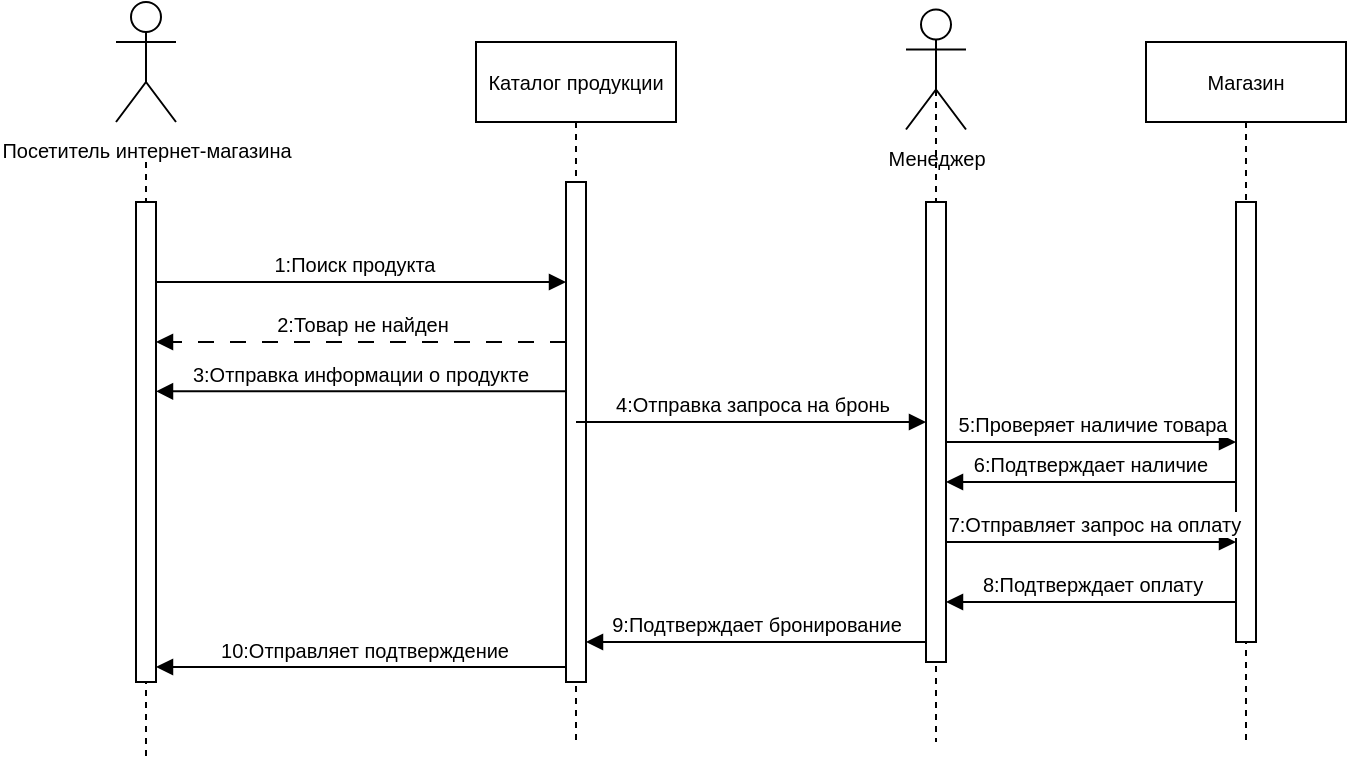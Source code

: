 <mxfile version="24.6.3" type="device">
  <diagram name="Page-1" id="2YBvvXClWsGukQMizWep">
    <mxGraphModel dx="1972" dy="645" grid="1" gridSize="10" guides="1" tooltips="1" connect="1" arrows="1" fold="1" page="1" pageScale="1" pageWidth="850" pageHeight="1100" math="0" shadow="0">
      <root>
        <mxCell id="0" />
        <mxCell id="1" parent="0" />
        <mxCell id="aM9ryv3xv72pqoxQDRHE-1" value="&lt;font style=&quot;font-size: 10px;&quot;&gt;Каталог продукции&lt;/font&gt;" style="shape=umlLifeline;perimeter=lifelinePerimeter;whiteSpace=wrap;html=1;container=0;dropTarget=0;collapsible=0;recursiveResize=0;outlineConnect=0;portConstraint=eastwest;newEdgeStyle={&quot;edgeStyle&quot;:&quot;elbowEdgeStyle&quot;,&quot;elbow&quot;:&quot;vertical&quot;,&quot;curved&quot;:0,&quot;rounded&quot;:0};" parent="1" vertex="1">
          <mxGeometry x="40" y="40" width="100" height="350" as="geometry" />
        </mxCell>
        <mxCell id="aM9ryv3xv72pqoxQDRHE-2" value="" style="html=1;points=[];perimeter=orthogonalPerimeter;outlineConnect=0;targetShapes=umlLifeline;portConstraint=eastwest;newEdgeStyle={&quot;edgeStyle&quot;:&quot;elbowEdgeStyle&quot;,&quot;elbow&quot;:&quot;vertical&quot;,&quot;curved&quot;:0,&quot;rounded&quot;:0};" parent="aM9ryv3xv72pqoxQDRHE-1" vertex="1">
          <mxGeometry x="45" y="70" width="10" height="250" as="geometry" />
        </mxCell>
        <mxCell id="aM9ryv3xv72pqoxQDRHE-5" value="" style="shape=umlLifeline;perimeter=lifelinePerimeter;whiteSpace=wrap;html=1;container=0;dropTarget=0;collapsible=0;recursiveResize=0;outlineConnect=0;portConstraint=eastwest;newEdgeStyle={&quot;edgeStyle&quot;:&quot;elbowEdgeStyle&quot;,&quot;elbow&quot;:&quot;vertical&quot;,&quot;curved&quot;:0,&quot;rounded&quot;:0};size=0;" parent="1" vertex="1">
          <mxGeometry x="220" y="40" width="100" height="350" as="geometry" />
        </mxCell>
        <mxCell id="aM9ryv3xv72pqoxQDRHE-6" value="" style="html=1;points=[];perimeter=orthogonalPerimeter;outlineConnect=0;targetShapes=umlLifeline;portConstraint=eastwest;newEdgeStyle={&quot;edgeStyle&quot;:&quot;elbowEdgeStyle&quot;,&quot;elbow&quot;:&quot;vertical&quot;,&quot;curved&quot;:0,&quot;rounded&quot;:0};" parent="aM9ryv3xv72pqoxQDRHE-5" vertex="1">
          <mxGeometry x="45" y="80" width="10" height="230" as="geometry" />
        </mxCell>
        <mxCell id="aM9ryv3xv72pqoxQDRHE-7" value="&lt;font style=&quot;font-size: 10px;&quot;&gt;4:Отправка запроса на бронь&lt;/font&gt;" style="html=1;verticalAlign=bottom;endArrow=block;edgeStyle=elbowEdgeStyle;elbow=vertical;curved=0;rounded=0;" parent="1" target="aM9ryv3xv72pqoxQDRHE-6" edge="1">
          <mxGeometry x="-0.002" relative="1" as="geometry">
            <mxPoint x="90" y="230" as="sourcePoint" />
            <Array as="points">
              <mxPoint x="170" y="230" />
            </Array>
            <mxPoint x="260" y="230" as="targetPoint" />
            <mxPoint as="offset" />
          </mxGeometry>
        </mxCell>
        <mxCell id="aM9ryv3xv72pqoxQDRHE-9" value="&lt;font style=&quot;font-size: 10px;&quot;&gt;9:Подтверждает бронирование&lt;/font&gt;" style="html=1;verticalAlign=bottom;endArrow=block;edgeStyle=elbowEdgeStyle;elbow=vertical;curved=0;rounded=0;" parent="1" edge="1" target="aM9ryv3xv72pqoxQDRHE-2" source="aM9ryv3xv72pqoxQDRHE-6">
          <mxGeometry x="0.004" relative="1" as="geometry">
            <mxPoint x="260.0" y="340" as="sourcePoint" />
            <Array as="points">
              <mxPoint x="185" y="340" />
            </Array>
            <mxPoint x="90.0" y="340" as="targetPoint" />
            <mxPoint as="offset" />
          </mxGeometry>
        </mxCell>
        <mxCell id="3Kc0W-IJfBmojR4VnYcj-1" value="&lt;font style=&quot;font-size: 10px;&quot;&gt;3:Отправка информации о продукте&lt;/font&gt;" style="html=1;verticalAlign=bottom;endArrow=block;edgeStyle=elbowEdgeStyle;elbow=horizontal;curved=0;rounded=0;" parent="1" edge="1">
          <mxGeometry x="0.003" relative="1" as="geometry">
            <mxPoint x="85" y="214.67" as="sourcePoint" />
            <Array as="points">
              <mxPoint x="-20" y="214.67" />
            </Array>
            <mxPoint x="-120" y="214.67" as="targetPoint" />
            <mxPoint as="offset" />
          </mxGeometry>
        </mxCell>
        <mxCell id="3Kc0W-IJfBmojR4VnYcj-2" value="&lt;font style=&quot;font-size: 10px;&quot;&gt;Магазин&lt;/font&gt;" style="shape=umlLifeline;perimeter=lifelinePerimeter;whiteSpace=wrap;html=1;container=0;dropTarget=0;collapsible=0;recursiveResize=0;outlineConnect=0;portConstraint=eastwest;newEdgeStyle={&quot;edgeStyle&quot;:&quot;elbowEdgeStyle&quot;,&quot;elbow&quot;:&quot;vertical&quot;,&quot;curved&quot;:0,&quot;rounded&quot;:0};" parent="1" vertex="1">
          <mxGeometry x="375" y="40" width="100" height="350" as="geometry" />
        </mxCell>
        <mxCell id="3Kc0W-IJfBmojR4VnYcj-3" value="" style="html=1;points=[];perimeter=orthogonalPerimeter;outlineConnect=0;targetShapes=umlLifeline;portConstraint=eastwest;newEdgeStyle={&quot;edgeStyle&quot;:&quot;elbowEdgeStyle&quot;,&quot;elbow&quot;:&quot;vertical&quot;,&quot;curved&quot;:0,&quot;rounded&quot;:0};" parent="3Kc0W-IJfBmojR4VnYcj-2" vertex="1">
          <mxGeometry x="45" y="80" width="10" height="220" as="geometry" />
        </mxCell>
        <mxCell id="3Kc0W-IJfBmojR4VnYcj-4" value="&lt;font style=&quot;font-size: 10px;&quot;&gt;6:Подтверждает наличие&lt;/font&gt;" style="html=1;verticalAlign=bottom;endArrow=block;edgeStyle=elbowEdgeStyle;elbow=vertical;curved=0;rounded=0;" parent="1" edge="1">
          <mxGeometry x="0.005" relative="1" as="geometry">
            <mxPoint x="420" y="260" as="sourcePoint" />
            <Array as="points">
              <mxPoint x="370" y="260" />
            </Array>
            <mxPoint x="275" y="260" as="targetPoint" />
            <mxPoint as="offset" />
          </mxGeometry>
        </mxCell>
        <mxCell id="3Kc0W-IJfBmojR4VnYcj-6" value="&lt;font style=&quot;font-size: 10px;&quot;&gt;5:Проверяет наличие товара&lt;/font&gt;" style="html=1;verticalAlign=bottom;endArrow=block;edgeStyle=elbowEdgeStyle;elbow=vertical;curved=0;rounded=0;" parent="1" edge="1">
          <mxGeometry relative="1" as="geometry">
            <mxPoint x="275" y="240.0" as="sourcePoint" />
            <Array as="points">
              <mxPoint x="370" y="240.0" />
            </Array>
            <mxPoint x="420" y="240.0" as="targetPoint" />
          </mxGeometry>
        </mxCell>
        <mxCell id="3Kc0W-IJfBmojR4VnYcj-10" value="&lt;font style=&quot;font-size: 10px;&quot;&gt;10:Отправляет подтверждение&lt;/font&gt;" style="html=1;verticalAlign=bottom;endArrow=block;edgeStyle=elbowEdgeStyle;elbow=vertical;curved=0;rounded=0;" parent="1" edge="1">
          <mxGeometry relative="1" as="geometry">
            <mxPoint x="85" y="350" as="sourcePoint" />
            <Array as="points">
              <mxPoint x="-40" y="352.5" />
            </Array>
            <mxPoint x="-120" y="352.5" as="targetPoint" />
            <mxPoint as="offset" />
          </mxGeometry>
        </mxCell>
        <mxCell id="3Kc0W-IJfBmojR4VnYcj-11" value="&lt;font style=&quot;font-size: 10px;&quot;&gt;8:Подтверждает оплату&lt;/font&gt;" style="html=1;verticalAlign=bottom;endArrow=block;edgeStyle=elbowEdgeStyle;elbow=vertical;curved=0;rounded=0;" parent="1" edge="1">
          <mxGeometry relative="1" as="geometry">
            <mxPoint x="420" y="320" as="sourcePoint" />
            <Array as="points">
              <mxPoint x="390" y="320" />
            </Array>
            <mxPoint x="275" y="320" as="targetPoint" />
          </mxGeometry>
        </mxCell>
        <mxCell id="3Kc0W-IJfBmojR4VnYcj-13" value="&lt;font style=&quot;font-size: 10px;&quot;&gt;7:Отправляет запрос на оплату&lt;/font&gt;" style="html=1;verticalAlign=bottom;endArrow=block;edgeStyle=elbowEdgeStyle;elbow=vertical;curved=0;rounded=0;" parent="1" edge="1">
          <mxGeometry x="0.188" relative="1" as="geometry">
            <mxPoint x="275.0" y="260.0" as="sourcePoint" />
            <Array as="points">
              <mxPoint x="300" y="290" />
            </Array>
            <mxPoint x="420" y="290" as="targetPoint" />
            <mxPoint as="offset" />
          </mxGeometry>
        </mxCell>
        <mxCell id="JDOJuz-afI2EmaLXrTti-3" value="&lt;font style=&quot;font-size: 10px;&quot;&gt;1:Поиск продукта&lt;/font&gt;" style="html=1;verticalAlign=bottom;endArrow=block;edgeStyle=elbowEdgeStyle;elbow=vertical;curved=0;rounded=0;" edge="1" parent="1" target="aM9ryv3xv72pqoxQDRHE-2">
          <mxGeometry x="0.011" relative="1" as="geometry">
            <mxPoint x="-129.997" y="160.003" as="sourcePoint" />
            <Array as="points" />
            <mxPoint x="80" y="160" as="targetPoint" />
            <mxPoint as="offset" />
          </mxGeometry>
        </mxCell>
        <mxCell id="JDOJuz-afI2EmaLXrTti-6" value="" style="shape=umlLifeline;perimeter=lifelinePerimeter;whiteSpace=wrap;html=1;container=0;dropTarget=0;collapsible=0;recursiveResize=0;outlineConnect=0;portConstraint=eastwest;newEdgeStyle={&quot;edgeStyle&quot;:&quot;elbowEdgeStyle&quot;,&quot;elbow&quot;:&quot;vertical&quot;,&quot;curved&quot;:0,&quot;rounded&quot;:0};size=0;" vertex="1" parent="1">
          <mxGeometry x="-175" y="100" width="100" height="300" as="geometry" />
        </mxCell>
        <mxCell id="JDOJuz-afI2EmaLXrTti-7" value="" style="html=1;points=[];perimeter=orthogonalPerimeter;outlineConnect=0;targetShapes=umlLifeline;portConstraint=eastwest;newEdgeStyle={&quot;edgeStyle&quot;:&quot;elbowEdgeStyle&quot;,&quot;elbow&quot;:&quot;vertical&quot;,&quot;curved&quot;:0,&quot;rounded&quot;:0};" vertex="1" parent="JDOJuz-afI2EmaLXrTti-6">
          <mxGeometry x="45" y="20" width="10" height="240" as="geometry" />
        </mxCell>
        <mxCell id="JDOJuz-afI2EmaLXrTti-11" value="&lt;font style=&quot;font-size: 10px;&quot;&gt;2:Товар не найден&lt;/font&gt;" style="html=1;verticalAlign=bottom;endArrow=block;edgeStyle=elbowEdgeStyle;elbow=horizontal;curved=0;rounded=0;dashed=1;dashPattern=8 8;" edge="1" parent="1" source="aM9ryv3xv72pqoxQDRHE-2" target="JDOJuz-afI2EmaLXrTti-7">
          <mxGeometry x="-0.003" relative="1" as="geometry">
            <mxPoint x="60" y="190" as="sourcePoint" />
            <Array as="points">
              <mxPoint x="-15" y="190" />
            </Array>
            <mxPoint x="-115" y="190" as="targetPoint" />
            <mxPoint as="offset" />
          </mxGeometry>
        </mxCell>
        <mxCell id="JDOJuz-afI2EmaLXrTti-12" value="&lt;font style=&quot;font-size: 10px;&quot;&gt;Менеджер&lt;/font&gt;" style="shape=umlActor;verticalLabelPosition=bottom;verticalAlign=top;html=1;outlineConnect=0;" vertex="1" parent="1">
          <mxGeometry x="255" y="23.75" width="30" height="60" as="geometry" />
        </mxCell>
        <mxCell id="JDOJuz-afI2EmaLXrTti-13" value="&lt;font style=&quot;font-size: 10px;&quot;&gt;Посетитель интернет-магазина&lt;/font&gt;" style="shape=umlActor;verticalLabelPosition=bottom;verticalAlign=top;html=1;outlineConnect=0;" vertex="1" parent="1">
          <mxGeometry x="-140" y="20" width="30" height="60" as="geometry" />
        </mxCell>
      </root>
    </mxGraphModel>
  </diagram>
</mxfile>
